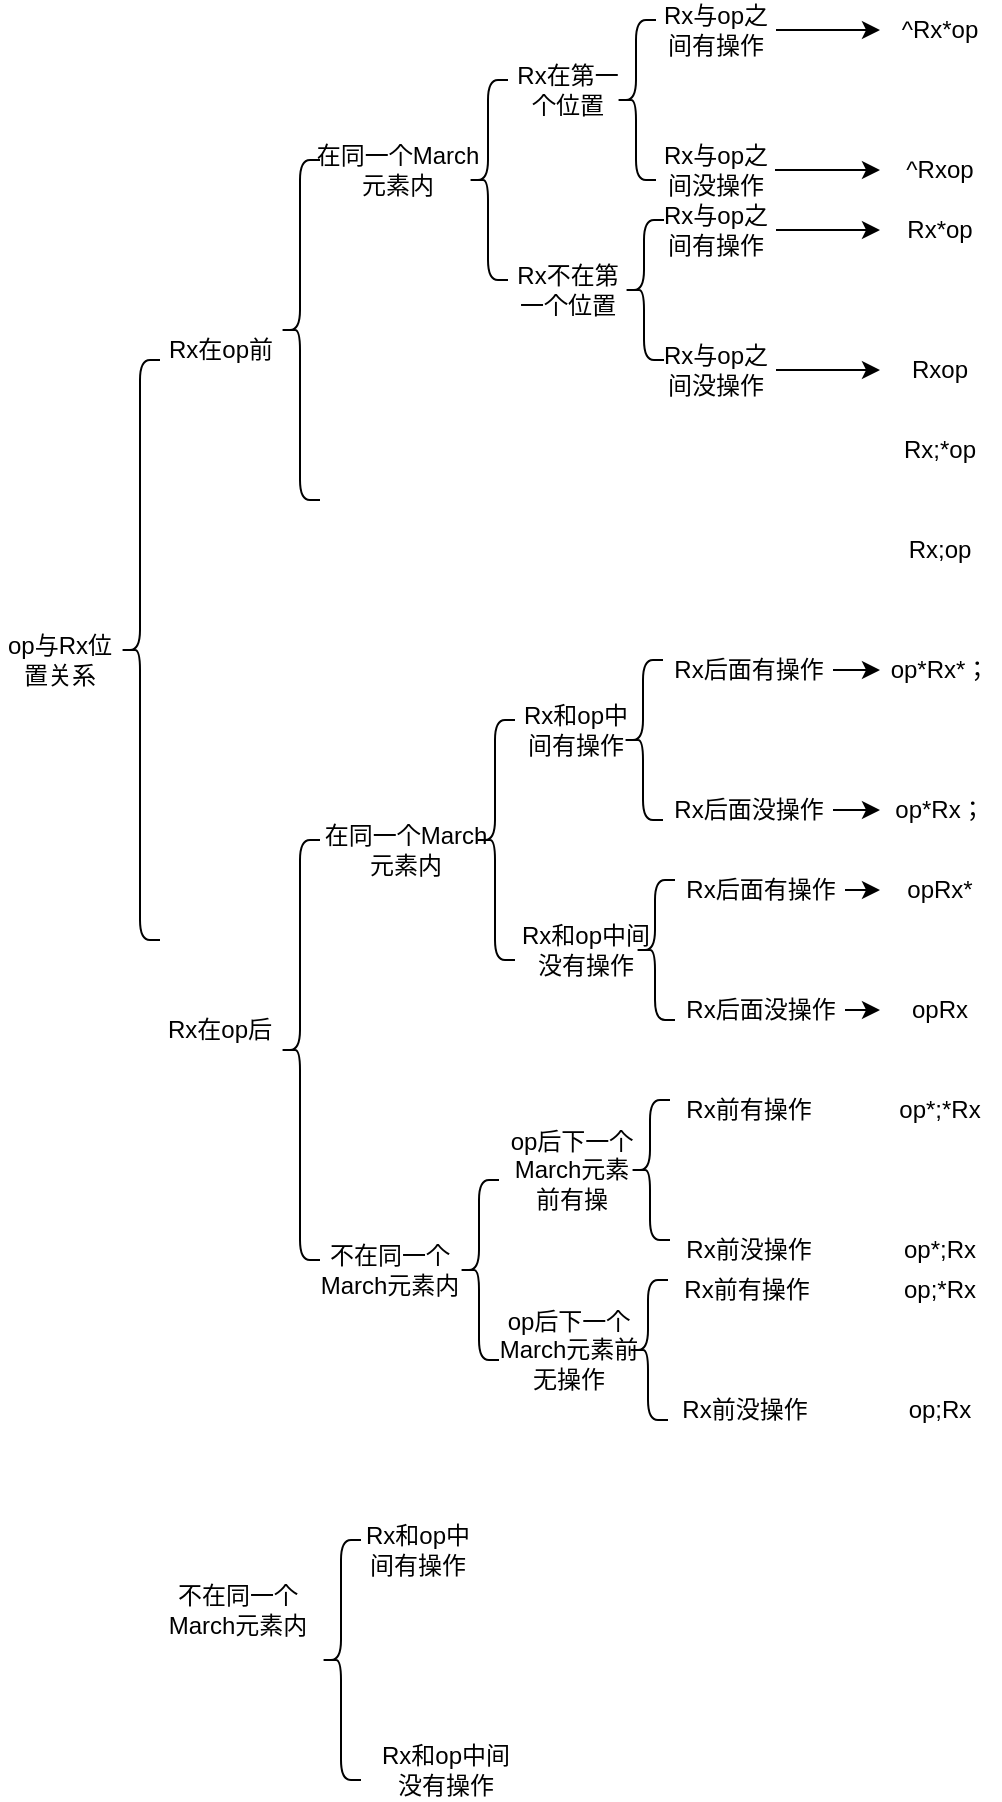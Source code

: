 <mxfile version="20.8.20" type="github">
  <diagram name="第 1 页" id="7BWOVIeHfHWRDhxYybXX">
    <mxGraphModel dx="1434" dy="796" grid="1" gridSize="10" guides="1" tooltips="1" connect="1" arrows="1" fold="1" page="1" pageScale="1" pageWidth="827" pageHeight="1169" math="0" shadow="0">
      <root>
        <mxCell id="0" />
        <mxCell id="1" parent="0" />
        <mxCell id="fFmbdHrcv6SZb14ruAzG-1" value="" style="shape=curlyBracket;whiteSpace=wrap;html=1;rounded=1;labelPosition=left;verticalLabelPosition=middle;align=right;verticalAlign=middle;" parent="1" vertex="1">
          <mxGeometry x="100" y="290" width="20" height="290" as="geometry" />
        </mxCell>
        <mxCell id="fFmbdHrcv6SZb14ruAzG-2" value="Rx在op前" style="text;html=1;align=center;verticalAlign=middle;resizable=0;points=[];autosize=1;strokeColor=none;fillColor=none;" parent="1" vertex="1">
          <mxGeometry x="110" y="270" width="80" height="30" as="geometry" />
        </mxCell>
        <mxCell id="fFmbdHrcv6SZb14ruAzG-3" value="Rx在op后" style="text;html=1;strokeColor=none;fillColor=none;align=center;verticalAlign=middle;whiteSpace=wrap;rounded=0;" parent="1" vertex="1">
          <mxGeometry x="120" y="610" width="60" height="30" as="geometry" />
        </mxCell>
        <mxCell id="fFmbdHrcv6SZb14ruAzG-4" value="" style="shape=curlyBracket;whiteSpace=wrap;html=1;rounded=1;labelPosition=left;verticalLabelPosition=middle;align=right;verticalAlign=middle;" parent="1" vertex="1">
          <mxGeometry x="180" y="190" width="20" height="170" as="geometry" />
        </mxCell>
        <mxCell id="fFmbdHrcv6SZb14ruAzG-5" value="在同一个March元素内" style="text;html=1;strokeColor=none;fillColor=none;align=center;verticalAlign=middle;whiteSpace=wrap;rounded=0;" parent="1" vertex="1">
          <mxGeometry x="194" y="180" width="90" height="30" as="geometry" />
        </mxCell>
        <mxCell id="fFmbdHrcv6SZb14ruAzG-6" value="不在同一个March元素内" style="text;html=1;strokeColor=none;fillColor=none;align=center;verticalAlign=middle;whiteSpace=wrap;rounded=0;" parent="1" vertex="1">
          <mxGeometry x="114" y="900" width="90" height="30" as="geometry" />
        </mxCell>
        <mxCell id="fFmbdHrcv6SZb14ruAzG-13" value="" style="shape=curlyBracket;whiteSpace=wrap;html=1;rounded=1;labelPosition=left;verticalLabelPosition=middle;align=right;verticalAlign=middle;size=0.5;" parent="1" vertex="1">
          <mxGeometry x="180" y="530" width="20" height="210" as="geometry" />
        </mxCell>
        <mxCell id="fFmbdHrcv6SZb14ruAzG-14" value="在同一个March元素内" style="text;html=1;strokeColor=none;fillColor=none;align=center;verticalAlign=middle;whiteSpace=wrap;rounded=0;" parent="1" vertex="1">
          <mxGeometry x="197.5" y="520" width="90" height="30" as="geometry" />
        </mxCell>
        <mxCell id="fFmbdHrcv6SZb14ruAzG-15" value="不在同一个March元素内" style="text;html=1;strokeColor=none;fillColor=none;align=center;verticalAlign=middle;whiteSpace=wrap;rounded=0;" parent="1" vertex="1">
          <mxGeometry x="189.5" y="730" width="90" height="30" as="geometry" />
        </mxCell>
        <mxCell id="fFmbdHrcv6SZb14ruAzG-16" value="" style="shape=curlyBracket;whiteSpace=wrap;html=1;rounded=1;labelPosition=left;verticalLabelPosition=middle;align=right;verticalAlign=middle;" parent="1" vertex="1">
          <mxGeometry x="274" y="150" width="20" height="100" as="geometry" />
        </mxCell>
        <mxCell id="fFmbdHrcv6SZb14ruAzG-17" value="" style="shape=curlyBracket;whiteSpace=wrap;html=1;rounded=1;labelPosition=left;verticalLabelPosition=middle;align=right;verticalAlign=middle;" parent="1" vertex="1">
          <mxGeometry x="277.5" y="470" width="20" height="120" as="geometry" />
        </mxCell>
        <mxCell id="fFmbdHrcv6SZb14ruAzG-18" value="" style="shape=curlyBracket;whiteSpace=wrap;html=1;rounded=1;labelPosition=left;verticalLabelPosition=middle;align=right;verticalAlign=middle;size=0.5;" parent="1" vertex="1">
          <mxGeometry x="269.5" y="700" width="20" height="90" as="geometry" />
        </mxCell>
        <mxCell id="fFmbdHrcv6SZb14ruAzG-19" value="Rx在第一个位置" style="text;html=1;strokeColor=none;fillColor=none;align=center;verticalAlign=middle;whiteSpace=wrap;rounded=0;" parent="1" vertex="1">
          <mxGeometry x="294" y="140" width="60" height="30" as="geometry" />
        </mxCell>
        <mxCell id="fFmbdHrcv6SZb14ruAzG-20" value="Rx不在第一个位置" style="text;html=1;strokeColor=none;fillColor=none;align=center;verticalAlign=middle;whiteSpace=wrap;rounded=0;" parent="1" vertex="1">
          <mxGeometry x="294" y="240" width="60" height="30" as="geometry" />
        </mxCell>
        <mxCell id="fFmbdHrcv6SZb14ruAzG-21" value="Rx和op中间有操作" style="text;html=1;strokeColor=none;fillColor=none;align=center;verticalAlign=middle;whiteSpace=wrap;rounded=0;" parent="1" vertex="1">
          <mxGeometry x="297.5" y="460" width="60" height="30" as="geometry" />
        </mxCell>
        <mxCell id="fFmbdHrcv6SZb14ruAzG-23" value="Rx和op中间没有操作" style="text;html=1;strokeColor=none;fillColor=none;align=center;verticalAlign=middle;whiteSpace=wrap;rounded=0;" parent="1" vertex="1">
          <mxGeometry x="297.5" y="570" width="70" height="30" as="geometry" />
        </mxCell>
        <mxCell id="fFmbdHrcv6SZb14ruAzG-24" value="op后下一个March元素前有操" style="text;html=1;strokeColor=none;fillColor=none;align=center;verticalAlign=middle;whiteSpace=wrap;rounded=0;" parent="1" vertex="1">
          <mxGeometry x="292" y="680" width="68" height="30" as="geometry" />
        </mxCell>
        <mxCell id="fFmbdHrcv6SZb14ruAzG-25" value="op后下一个March元素前无操作" style="text;html=1;strokeColor=none;fillColor=none;align=center;verticalAlign=middle;whiteSpace=wrap;rounded=0;" parent="1" vertex="1">
          <mxGeometry x="287.5" y="770" width="72.5" height="30" as="geometry" />
        </mxCell>
        <mxCell id="fFmbdHrcv6SZb14ruAzG-26" value="" style="shape=curlyBracket;whiteSpace=wrap;html=1;rounded=1;labelPosition=left;verticalLabelPosition=middle;align=right;verticalAlign=middle;" parent="1" vertex="1">
          <mxGeometry x="351.5" y="440" width="20" height="80" as="geometry" />
        </mxCell>
        <mxCell id="fFmbdHrcv6SZb14ruAzG-70" style="edgeStyle=orthogonalEdgeStyle;rounded=0;orthogonalLoop=1;jettySize=auto;html=1;exitX=1;exitY=0.5;exitDx=0;exitDy=0;entryX=0;entryY=0.5;entryDx=0;entryDy=0;" parent="1" source="fFmbdHrcv6SZb14ruAzG-27" target="fFmbdHrcv6SZb14ruAzG-56" edge="1">
          <mxGeometry relative="1" as="geometry" />
        </mxCell>
        <mxCell id="fFmbdHrcv6SZb14ruAzG-27" value="Rx后面有操作" style="text;html=1;strokeColor=none;fillColor=none;align=center;verticalAlign=middle;whiteSpace=wrap;rounded=0;" parent="1" vertex="1">
          <mxGeometry x="371.5" y="430" width="85" height="30" as="geometry" />
        </mxCell>
        <mxCell id="fFmbdHrcv6SZb14ruAzG-71" style="edgeStyle=orthogonalEdgeStyle;rounded=0;orthogonalLoop=1;jettySize=auto;html=1;exitX=1;exitY=0.5;exitDx=0;exitDy=0;entryX=0;entryY=0.5;entryDx=0;entryDy=0;" parent="1" source="fFmbdHrcv6SZb14ruAzG-28" target="fFmbdHrcv6SZb14ruAzG-57" edge="1">
          <mxGeometry relative="1" as="geometry" />
        </mxCell>
        <mxCell id="fFmbdHrcv6SZb14ruAzG-28" value="Rx后面没操作" style="text;html=1;strokeColor=none;fillColor=none;align=center;verticalAlign=middle;whiteSpace=wrap;rounded=0;" parent="1" vertex="1">
          <mxGeometry x="371.5" y="500" width="85" height="30" as="geometry" />
        </mxCell>
        <mxCell id="fFmbdHrcv6SZb14ruAzG-29" value="" style="shape=curlyBracket;whiteSpace=wrap;html=1;rounded=1;labelPosition=left;verticalLabelPosition=middle;align=right;verticalAlign=middle;" parent="1" vertex="1">
          <mxGeometry x="357.5" y="550" width="20" height="70" as="geometry" />
        </mxCell>
        <mxCell id="fFmbdHrcv6SZb14ruAzG-72" style="edgeStyle=orthogonalEdgeStyle;rounded=0;orthogonalLoop=1;jettySize=auto;html=1;exitX=1;exitY=0.5;exitDx=0;exitDy=0;entryX=0;entryY=0.5;entryDx=0;entryDy=0;" parent="1" source="fFmbdHrcv6SZb14ruAzG-30" target="fFmbdHrcv6SZb14ruAzG-58" edge="1">
          <mxGeometry relative="1" as="geometry" />
        </mxCell>
        <mxCell id="fFmbdHrcv6SZb14ruAzG-30" value="Rx后面有操作" style="text;html=1;strokeColor=none;fillColor=none;align=center;verticalAlign=middle;whiteSpace=wrap;rounded=0;" parent="1" vertex="1">
          <mxGeometry x="377.5" y="540" width="85" height="30" as="geometry" />
        </mxCell>
        <mxCell id="fFmbdHrcv6SZb14ruAzG-76" style="edgeStyle=orthogonalEdgeStyle;rounded=0;orthogonalLoop=1;jettySize=auto;html=1;exitX=1;exitY=0.5;exitDx=0;exitDy=0;entryX=0;entryY=0.5;entryDx=0;entryDy=0;" parent="1" source="fFmbdHrcv6SZb14ruAzG-31" target="fFmbdHrcv6SZb14ruAzG-59" edge="1">
          <mxGeometry relative="1" as="geometry" />
        </mxCell>
        <mxCell id="fFmbdHrcv6SZb14ruAzG-31" value="Rx后面没操作" style="text;html=1;strokeColor=none;fillColor=none;align=center;verticalAlign=middle;whiteSpace=wrap;rounded=0;" parent="1" vertex="1">
          <mxGeometry x="377.5" y="600" width="85" height="30" as="geometry" />
        </mxCell>
        <mxCell id="fFmbdHrcv6SZb14ruAzG-32" value="" style="shape=curlyBracket;whiteSpace=wrap;html=1;rounded=1;labelPosition=left;verticalLabelPosition=middle;align=right;verticalAlign=middle;" parent="1" vertex="1">
          <mxGeometry x="200.5" y="880" width="20" height="120" as="geometry" />
        </mxCell>
        <mxCell id="fFmbdHrcv6SZb14ruAzG-33" value="Rx和op中间有操作" style="text;html=1;strokeColor=none;fillColor=none;align=center;verticalAlign=middle;whiteSpace=wrap;rounded=0;" parent="1" vertex="1">
          <mxGeometry x="219" y="870" width="60" height="30" as="geometry" />
        </mxCell>
        <mxCell id="fFmbdHrcv6SZb14ruAzG-34" value="Rx和op中间没有操作" style="text;html=1;strokeColor=none;fillColor=none;align=center;verticalAlign=middle;whiteSpace=wrap;rounded=0;" parent="1" vertex="1">
          <mxGeometry x="227.5" y="980" width="70" height="30" as="geometry" />
        </mxCell>
        <mxCell id="fFmbdHrcv6SZb14ruAzG-35" value="op与Rx位置关系" style="text;html=1;strokeColor=none;fillColor=none;align=center;verticalAlign=middle;whiteSpace=wrap;rounded=0;" parent="1" vertex="1">
          <mxGeometry x="40" y="425" width="60" height="30" as="geometry" />
        </mxCell>
        <mxCell id="fFmbdHrcv6SZb14ruAzG-38" value="" style="shape=curlyBracket;whiteSpace=wrap;html=1;rounded=1;labelPosition=left;verticalLabelPosition=middle;align=right;verticalAlign=middle;" parent="1" vertex="1">
          <mxGeometry x="348" y="120" width="20" height="80" as="geometry" />
        </mxCell>
        <mxCell id="fFmbdHrcv6SZb14ruAzG-39" value="" style="shape=curlyBracket;whiteSpace=wrap;html=1;rounded=1;labelPosition=left;verticalLabelPosition=middle;align=right;verticalAlign=middle;" parent="1" vertex="1">
          <mxGeometry x="352" y="220" width="20" height="70" as="geometry" />
        </mxCell>
        <mxCell id="fFmbdHrcv6SZb14ruAzG-62" style="edgeStyle=orthogonalEdgeStyle;rounded=0;orthogonalLoop=1;jettySize=auto;html=1;exitX=1;exitY=0.5;exitDx=0;exitDy=0;entryX=0;entryY=0.5;entryDx=0;entryDy=0;" parent="1" source="fFmbdHrcv6SZb14ruAzG-40" target="fFmbdHrcv6SZb14ruAzG-50" edge="1">
          <mxGeometry relative="1" as="geometry" />
        </mxCell>
        <mxCell id="fFmbdHrcv6SZb14ruAzG-40" value="Rx与op之间有操作" style="text;html=1;strokeColor=none;fillColor=none;align=center;verticalAlign=middle;whiteSpace=wrap;rounded=0;" parent="1" vertex="1">
          <mxGeometry x="368" y="110" width="60" height="30" as="geometry" />
        </mxCell>
        <mxCell id="fFmbdHrcv6SZb14ruAzG-63" style="edgeStyle=orthogonalEdgeStyle;rounded=0;orthogonalLoop=1;jettySize=auto;html=1;entryX=0;entryY=0.5;entryDx=0;entryDy=0;" parent="1" source="fFmbdHrcv6SZb14ruAzG-41" target="fFmbdHrcv6SZb14ruAzG-51" edge="1">
          <mxGeometry relative="1" as="geometry" />
        </mxCell>
        <mxCell id="fFmbdHrcv6SZb14ruAzG-41" value="Rx与op之间没操作" style="text;html=1;strokeColor=none;fillColor=none;align=center;verticalAlign=middle;whiteSpace=wrap;rounded=0;" parent="1" vertex="1">
          <mxGeometry x="367.5" y="180" width="60" height="30" as="geometry" />
        </mxCell>
        <mxCell id="fFmbdHrcv6SZb14ruAzG-65" style="edgeStyle=orthogonalEdgeStyle;rounded=0;orthogonalLoop=1;jettySize=auto;html=1;exitX=1;exitY=0.5;exitDx=0;exitDy=0;entryX=0;entryY=0.5;entryDx=0;entryDy=0;" parent="1" source="fFmbdHrcv6SZb14ruAzG-42" target="fFmbdHrcv6SZb14ruAzG-52" edge="1">
          <mxGeometry relative="1" as="geometry" />
        </mxCell>
        <mxCell id="fFmbdHrcv6SZb14ruAzG-42" value="Rx与op之间有操作" style="text;html=1;strokeColor=none;fillColor=none;align=center;verticalAlign=middle;whiteSpace=wrap;rounded=0;" parent="1" vertex="1">
          <mxGeometry x="368" y="210" width="60" height="30" as="geometry" />
        </mxCell>
        <mxCell id="fFmbdHrcv6SZb14ruAzG-66" style="edgeStyle=orthogonalEdgeStyle;rounded=0;orthogonalLoop=1;jettySize=auto;html=1;exitX=1;exitY=0.5;exitDx=0;exitDy=0;entryX=0;entryY=0.5;entryDx=0;entryDy=0;" parent="1" source="fFmbdHrcv6SZb14ruAzG-43" target="fFmbdHrcv6SZb14ruAzG-53" edge="1">
          <mxGeometry relative="1" as="geometry" />
        </mxCell>
        <mxCell id="fFmbdHrcv6SZb14ruAzG-43" value="Rx与op之间没操作" style="text;html=1;strokeColor=none;fillColor=none;align=center;verticalAlign=middle;whiteSpace=wrap;rounded=0;" parent="1" vertex="1">
          <mxGeometry x="368" y="280" width="60" height="30" as="geometry" />
        </mxCell>
        <mxCell id="fFmbdHrcv6SZb14ruAzG-50" value="^Rx*op" style="text;html=1;strokeColor=none;fillColor=none;align=center;verticalAlign=middle;whiteSpace=wrap;rounded=0;" parent="1" vertex="1">
          <mxGeometry x="480" y="110" width="60" height="30" as="geometry" />
        </mxCell>
        <mxCell id="fFmbdHrcv6SZb14ruAzG-51" value="^Rxop" style="text;html=1;strokeColor=none;fillColor=none;align=center;verticalAlign=middle;whiteSpace=wrap;rounded=0;" parent="1" vertex="1">
          <mxGeometry x="480" y="180" width="60" height="30" as="geometry" />
        </mxCell>
        <mxCell id="fFmbdHrcv6SZb14ruAzG-52" value="Rx*op" style="text;html=1;strokeColor=none;fillColor=none;align=center;verticalAlign=middle;whiteSpace=wrap;rounded=0;" parent="1" vertex="1">
          <mxGeometry x="480" y="210" width="60" height="30" as="geometry" />
        </mxCell>
        <mxCell id="fFmbdHrcv6SZb14ruAzG-53" value="Rxop" style="text;html=1;strokeColor=none;fillColor=none;align=center;verticalAlign=middle;whiteSpace=wrap;rounded=0;" parent="1" vertex="1">
          <mxGeometry x="480" y="280" width="60" height="30" as="geometry" />
        </mxCell>
        <mxCell id="fFmbdHrcv6SZb14ruAzG-54" value="Rx;*op" style="text;html=1;strokeColor=none;fillColor=none;align=center;verticalAlign=middle;whiteSpace=wrap;rounded=0;" parent="1" vertex="1">
          <mxGeometry x="480" y="320" width="60" height="30" as="geometry" />
        </mxCell>
        <mxCell id="fFmbdHrcv6SZb14ruAzG-55" value="Rx;op" style="text;html=1;strokeColor=none;fillColor=none;align=center;verticalAlign=middle;whiteSpace=wrap;rounded=0;" parent="1" vertex="1">
          <mxGeometry x="480" y="370" width="60" height="30" as="geometry" />
        </mxCell>
        <mxCell id="fFmbdHrcv6SZb14ruAzG-56" value="op*Rx*；" style="text;html=1;strokeColor=none;fillColor=none;align=center;verticalAlign=middle;whiteSpace=wrap;rounded=0;" parent="1" vertex="1">
          <mxGeometry x="480" y="430" width="60" height="30" as="geometry" />
        </mxCell>
        <mxCell id="fFmbdHrcv6SZb14ruAzG-57" value="op*Rx；" style="text;html=1;strokeColor=none;fillColor=none;align=center;verticalAlign=middle;whiteSpace=wrap;rounded=0;" parent="1" vertex="1">
          <mxGeometry x="480" y="500" width="60" height="30" as="geometry" />
        </mxCell>
        <mxCell id="fFmbdHrcv6SZb14ruAzG-58" value="opRx*" style="text;html=1;strokeColor=none;fillColor=none;align=center;verticalAlign=middle;whiteSpace=wrap;rounded=0;" parent="1" vertex="1">
          <mxGeometry x="480" y="540" width="60" height="30" as="geometry" />
        </mxCell>
        <mxCell id="fFmbdHrcv6SZb14ruAzG-59" value="opRx" style="text;html=1;strokeColor=none;fillColor=none;align=center;verticalAlign=middle;whiteSpace=wrap;rounded=0;" parent="1" vertex="1">
          <mxGeometry x="480" y="600" width="60" height="30" as="geometry" />
        </mxCell>
        <mxCell id="fFmbdHrcv6SZb14ruAzG-60" value="op*;Rx" style="text;html=1;strokeColor=none;fillColor=none;align=center;verticalAlign=middle;whiteSpace=wrap;rounded=0;" parent="1" vertex="1">
          <mxGeometry x="480" y="720" width="60" height="30" as="geometry" />
        </mxCell>
        <mxCell id="fFmbdHrcv6SZb14ruAzG-61" value="op;Rx" style="text;html=1;strokeColor=none;fillColor=none;align=center;verticalAlign=middle;whiteSpace=wrap;rounded=0;" parent="1" vertex="1">
          <mxGeometry x="480" y="800" width="60" height="30" as="geometry" />
        </mxCell>
        <mxCell id="o7lBmpksb4ykVOvbsCMc-3" value="" style="shape=curlyBracket;whiteSpace=wrap;html=1;rounded=1;labelPosition=left;verticalLabelPosition=middle;align=right;verticalAlign=middle;" vertex="1" parent="1">
          <mxGeometry x="355" y="660" width="20" height="70" as="geometry" />
        </mxCell>
        <mxCell id="o7lBmpksb4ykVOvbsCMc-5" value="Rx前有操作" style="text;html=1;align=center;verticalAlign=middle;resizable=0;points=[];autosize=1;strokeColor=none;fillColor=none;" vertex="1" parent="1">
          <mxGeometry x="369" y="650" width="90" height="30" as="geometry" />
        </mxCell>
        <mxCell id="o7lBmpksb4ykVOvbsCMc-6" value="Rx前没操作" style="text;html=1;align=center;verticalAlign=middle;resizable=0;points=[];autosize=1;strokeColor=none;fillColor=none;" vertex="1" parent="1">
          <mxGeometry x="369" y="720" width="90" height="30" as="geometry" />
        </mxCell>
        <mxCell id="o7lBmpksb4ykVOvbsCMc-8" value="" style="shape=curlyBracket;whiteSpace=wrap;html=1;rounded=1;labelPosition=left;verticalLabelPosition=middle;align=right;verticalAlign=middle;" vertex="1" parent="1">
          <mxGeometry x="354" y="750" width="20" height="70" as="geometry" />
        </mxCell>
        <mxCell id="o7lBmpksb4ykVOvbsCMc-9" value="Rx前有操作" style="text;html=1;align=center;verticalAlign=middle;resizable=0;points=[];autosize=1;strokeColor=none;fillColor=none;" vertex="1" parent="1">
          <mxGeometry x="368" y="740" width="90" height="30" as="geometry" />
        </mxCell>
        <mxCell id="o7lBmpksb4ykVOvbsCMc-10" value="Rx前没操作" style="text;html=1;align=center;verticalAlign=middle;resizable=0;points=[];autosize=1;strokeColor=none;fillColor=none;" vertex="1" parent="1">
          <mxGeometry x="366.5" y="800" width="90" height="30" as="geometry" />
        </mxCell>
        <mxCell id="o7lBmpksb4ykVOvbsCMc-13" value="op*;*Rx" style="text;html=1;strokeColor=none;fillColor=none;align=center;verticalAlign=middle;whiteSpace=wrap;rounded=0;" vertex="1" parent="1">
          <mxGeometry x="480" y="650" width="60" height="30" as="geometry" />
        </mxCell>
        <mxCell id="o7lBmpksb4ykVOvbsCMc-14" value="op;*Rx" style="text;html=1;strokeColor=none;fillColor=none;align=center;verticalAlign=middle;whiteSpace=wrap;rounded=0;" vertex="1" parent="1">
          <mxGeometry x="480" y="740" width="60" height="30" as="geometry" />
        </mxCell>
      </root>
    </mxGraphModel>
  </diagram>
</mxfile>
